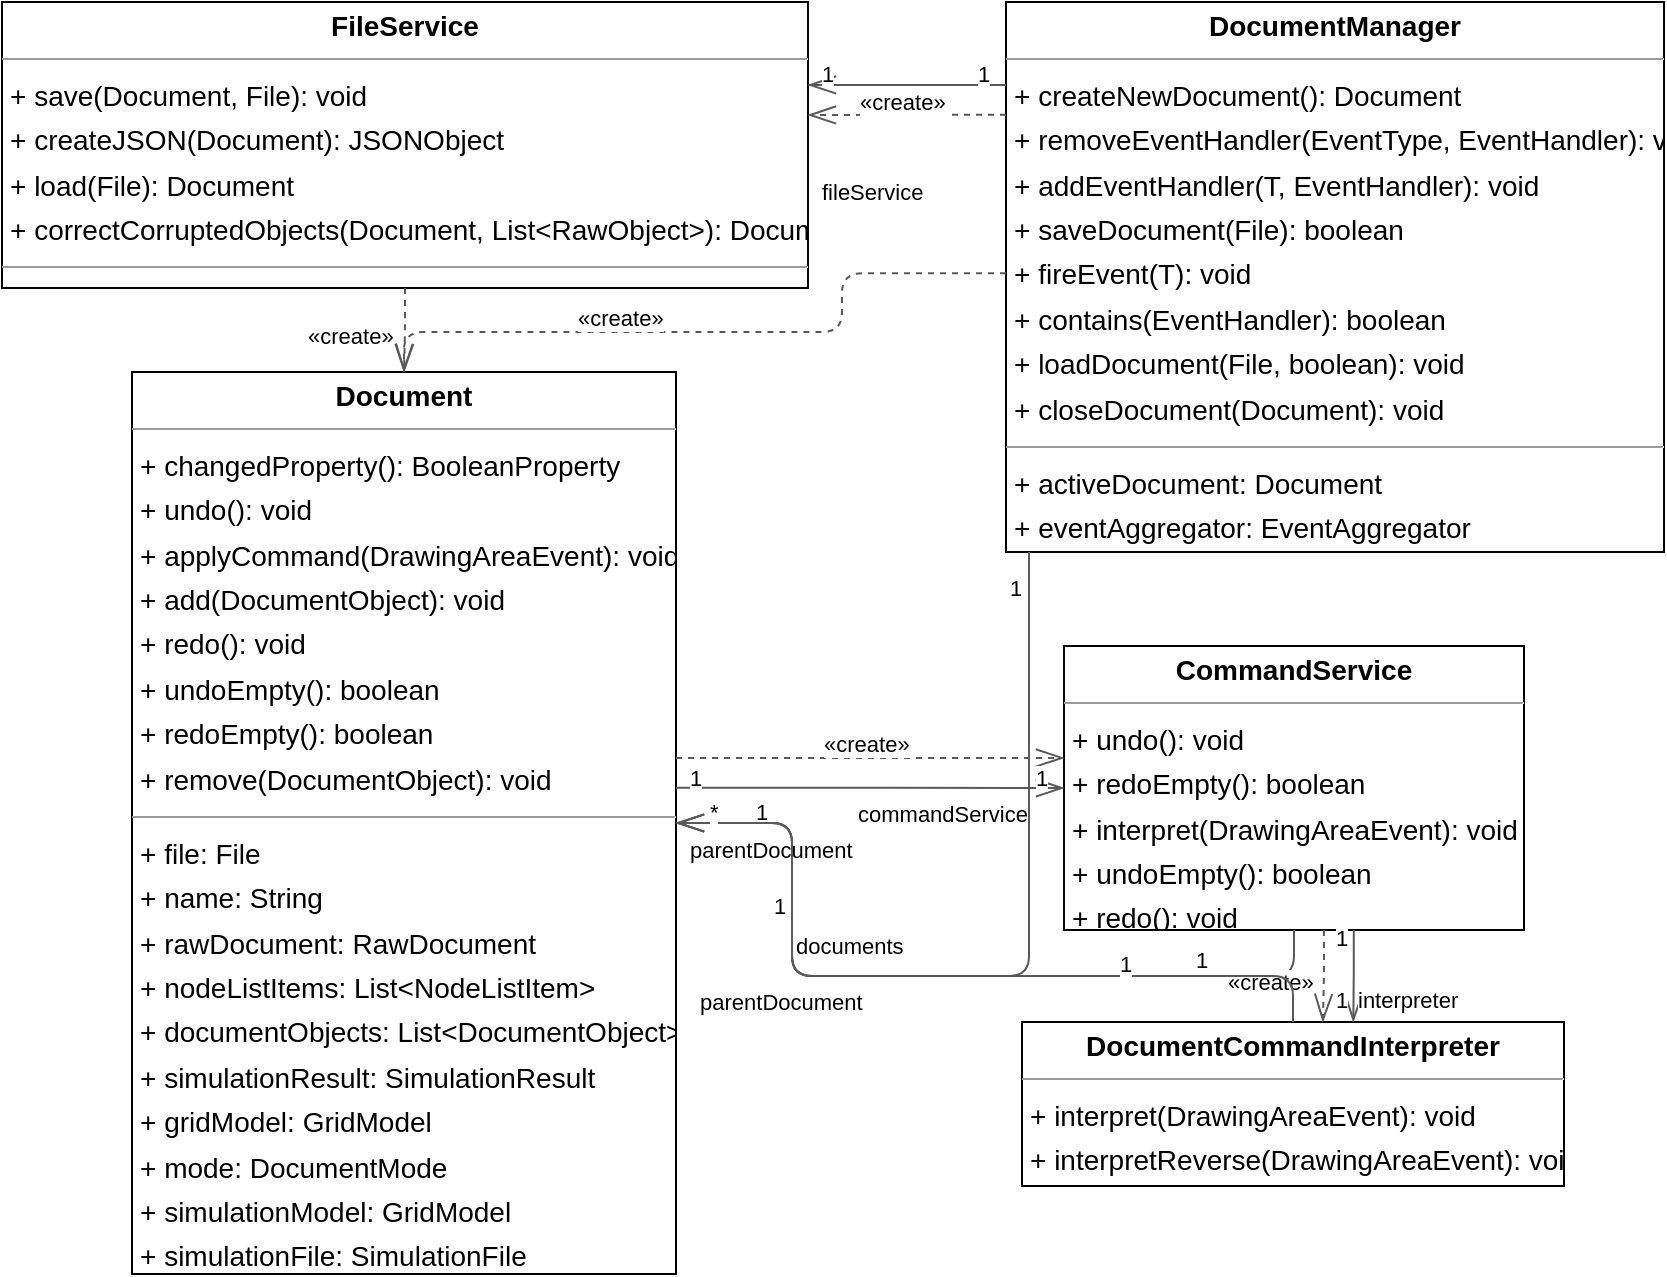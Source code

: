 <mxGraphModel dx="0" dy="0" grid="1" gridSize="10" guides="1" tooltips="1" connect="1" arrows="1" fold="1" page="0" pageScale="1" background="none" math="0" shadow="0">
  <root>
    <mxCell id="0" />
    <mxCell id="1" parent="0" />
    <mxCell id="node2" parent="1" vertex="1" value="&lt;p style=&quot;margin:0px;margin-top:4px;text-align:center;&quot;&gt;&lt;b&gt;CommandService&lt;/b&gt;&lt;/p&gt;&lt;hr size=&quot;1&quot;/&gt;&lt;p style=&quot;margin:0 0 0 4px;line-height:1.6;&quot;&gt;+ undo(): void&lt;br/&gt;+ redoEmpty(): boolean&lt;br/&gt;+ interpret(DrawingAreaEvent): void&lt;br/&gt;+ undoEmpty(): boolean&lt;br/&gt;+ redo(): void&lt;/p&gt;" style="verticalAlign=top;align=left;overflow=fill;fontSize=14;fontFamily=Helvetica;html=1;rounded=0;shadow=0;comic=0;labelBackgroundColor=none;strokeWidth=1;">
      <mxGeometry x="399" y="595" width="230" height="142" as="geometry" />
    </mxCell>
    <mxCell id="node4" parent="1" vertex="1" value="&lt;p style=&quot;margin:0px;margin-top:4px;text-align:center;&quot;&gt;&lt;b&gt;Document&lt;/b&gt;&lt;/p&gt;&lt;hr size=&quot;1&quot;/&gt;&lt;p style=&quot;margin:0 0 0 4px;line-height:1.6;&quot;&gt;+ changedProperty(): BooleanProperty&lt;br/&gt;+ undo(): void&lt;br/&gt;+ applyCommand(DrawingAreaEvent): void&lt;br/&gt;+ add(DocumentObject): void&lt;br/&gt;+ redo(): void&lt;br/&gt;+ undoEmpty(): boolean&lt;br/&gt;+ redoEmpty(): boolean&lt;br/&gt;+ remove(DocumentObject): void&lt;/p&gt;&lt;hr size=&quot;1&quot;/&gt;&lt;p style=&quot;margin:0 0 0 4px;line-height:1.6;&quot;&gt;+ file: File&lt;br/&gt;+ name: String&lt;br/&gt;+ rawDocument: RawDocument&lt;br/&gt;+ nodeListItems: List&amp;lt;NodeListItem&amp;gt;&lt;br/&gt;+ documentObjects: List&amp;lt;DocumentObject&amp;gt;&lt;br/&gt;+ simulationResult: SimulationResult&lt;br/&gt;+ gridModel: GridModel&lt;br/&gt;+ mode: DocumentMode&lt;br/&gt;+ simulationModel: GridModel&lt;br/&gt;+ simulationFile: SimulationFile&lt;br/&gt;+ changed: boolean&lt;/p&gt;" style="verticalAlign=top;align=left;overflow=fill;fontSize=14;fontFamily=Helvetica;html=1;rounded=0;shadow=0;comic=0;labelBackgroundColor=none;strokeWidth=1;">
      <mxGeometry x="-67" y="458" width="272" height="451" as="geometry" />
    </mxCell>
    <mxCell id="node1" parent="1" vertex="1" value="&lt;p style=&quot;margin:0px;margin-top:4px;text-align:center;&quot;&gt;&lt;b&gt;DocumentCommandInterpreter&lt;/b&gt;&lt;/p&gt;&lt;hr size=&quot;1&quot;/&gt;&lt;p style=&quot;margin:0 0 0 4px;line-height:1.6;&quot;&gt;+ interpret(DrawingAreaEvent): void&lt;br/&gt;+ interpretReverse(DrawingAreaEvent): void&lt;/p&gt;" style="verticalAlign=top;align=left;overflow=fill;fontSize=14;fontFamily=Helvetica;html=1;rounded=0;shadow=0;comic=0;labelBackgroundColor=none;strokeWidth=1;">
      <mxGeometry x="378" y="783" width="271" height="82" as="geometry" />
    </mxCell>
    <mxCell id="node3" parent="1" vertex="1" value="&lt;p style=&quot;margin:0px;margin-top:4px;text-align:center;&quot;&gt;&lt;b&gt;DocumentManager&lt;/b&gt;&lt;/p&gt;&lt;hr size=&quot;1&quot;/&gt;&lt;p style=&quot;margin:0 0 0 4px;line-height:1.6;&quot;&gt;+ createNewDocument(): Document&lt;br/&gt;+ removeEventHandler(EventType, EventHandler): void&lt;br/&gt;+ addEventHandler(T, EventHandler): void&lt;br/&gt;+ saveDocument(File): boolean&lt;br/&gt;+ fireEvent(T): void&lt;br/&gt;+ contains(EventHandler): boolean&lt;br/&gt;+ loadDocument(File, boolean): void&lt;br/&gt;+ closeDocument(Document): void&lt;/p&gt;&lt;hr size=&quot;1&quot;/&gt;&lt;p style=&quot;margin:0 0 0 4px;line-height:1.6;&quot;&gt;+ activeDocument: Document&lt;br/&gt;+ eventAggregator: EventAggregator&lt;br/&gt;+ documents: List&amp;lt;Document&amp;gt;&lt;/p&gt;" style="verticalAlign=top;align=left;overflow=fill;fontSize=14;fontFamily=Helvetica;html=1;rounded=0;shadow=0;comic=0;labelBackgroundColor=none;strokeWidth=1;">
      <mxGeometry x="370" y="273" width="329" height="275" as="geometry" />
    </mxCell>
    <mxCell id="node0" parent="1" vertex="1" value="&lt;p style=&quot;margin:0px;margin-top:4px;text-align:center;&quot;&gt;&lt;b&gt;FileService&lt;/b&gt;&lt;/p&gt;&lt;hr size=&quot;1&quot;/&gt;&lt;p style=&quot;margin:0 0 0 4px;line-height:1.6;&quot;&gt;+ save(Document, File): void&lt;br/&gt;+ createJSON(Document): JSONObject&lt;br/&gt;+ load(File): Document&lt;br/&gt;+ correctCorruptedObjects(Document, List&amp;lt;RawObject&amp;gt;): Document&lt;/p&gt;&lt;hr size=&quot;1&quot;/&gt;&lt;p style=&quot;margin:0 0 0 4px;line-height:1.6;&quot;&gt;+ invalidRawObjects: List&amp;lt;RawObject&amp;gt;&lt;/p&gt;" style="verticalAlign=top;align=left;overflow=fill;fontSize=14;fontFamily=Helvetica;html=1;rounded=0;shadow=0;comic=0;labelBackgroundColor=none;strokeWidth=1;">
      <mxGeometry x="-132" y="273" width="403" height="143" as="geometry" />
    </mxCell>
    <mxCell id="edge4" edge="1" value="" parent="1" source="node2" target="node4" style="html=1;rounded=1;edgeStyle=orthogonalEdgeStyle;dashed=0;startArrow=diamondThinstartSize=12;endArrow=openThin;endSize=12;strokeColor=#595959;exitX=0.500;exitY=1.000;exitDx=0;exitDy=0;entryX=1.000;entryY=0.500;entryDx=0;entryDy=0;">
      <mxGeometry width="50" height="50" relative="1" as="geometry">
        <Array as="points">
          <mxPoint x="514" y="760" />
          <mxPoint x="263" y="760" />
          <mxPoint x="263" y="684" />
        </Array>
      </mxGeometry>
    </mxCell>
    <mxCell id="label24" parent="edge4" vertex="1" connectable="0" value="1" style="edgeLabel;resizable=0;html=1;align=left;verticalAlign=top;strokeColor=default;">
      <mxGeometry x="463" y="739" as="geometry" />
    </mxCell>
    <mxCell id="label28" parent="edge4" vertex="1" connectable="0" value="1" style="edgeLabel;resizable=0;html=1;align=left;verticalAlign=top;strokeColor=default;">
      <mxGeometry x="252" y="712" as="geometry" />
    </mxCell>
    <mxCell id="label29" parent="edge4" vertex="1" connectable="0" value="parentDocument" style="edgeLabel;resizable=0;html=1;align=left;verticalAlign=top;strokeColor=default;">
      <mxGeometry x="210" y="684" as="geometry" />
    </mxCell>
    <mxCell id="edge0" edge="1" value="" parent="1" source="node2" target="node1" style="html=1;rounded=1;edgeStyle=orthogonalEdgeStyle;dashed=0;startArrow=diamondThinstartSize=12;endArrow=openThin;endSize=12;strokeColor=#595959;exitX=0.630;exitY=1.000;exitDx=0;exitDy=0;entryX=0.611;entryY=0.001;entryDx=0;entryDy=0;">
      <mxGeometry width="50" height="50" relative="1" as="geometry">
        <Array as="points" />
      </mxGeometry>
    </mxCell>
    <mxCell id="label0" parent="edge0" vertex="1" connectable="0" value="1" style="edgeLabel;resizable=0;html=1;align=left;verticalAlign=top;strokeColor=default;">
      <mxGeometry x="533" y="728" as="geometry" />
    </mxCell>
    <mxCell id="label4" parent="edge0" vertex="1" connectable="0" value="1" style="edgeLabel;resizable=0;html=1;align=left;verticalAlign=top;strokeColor=default;">
      <mxGeometry x="533" y="759" as="geometry" />
    </mxCell>
    <mxCell id="label5" parent="edge0" vertex="1" connectable="0" value="interpreter" style="edgeLabel;resizable=0;html=1;align=left;verticalAlign=top;strokeColor=default;">
      <mxGeometry x="544" y="759" as="geometry" />
    </mxCell>
    <mxCell id="edge2" edge="1" value="" parent="1" source="node2" target="node1" style="html=1;rounded=1;edgeStyle=orthogonalEdgeStyle;dashed=1;startArrow=none;endArrow=openThin;endSize=12;strokeColor=#595959;exitX=0.565;exitY=1.000;exitDx=0;exitDy=0;entryX=0.555;entryY=0.001;entryDx=0;entryDy=0;">
      <mxGeometry width="50" height="50" relative="1" as="geometry">
        <Array as="points" />
      </mxGeometry>
    </mxCell>
    <mxCell id="label14" parent="edge2" vertex="1" connectable="0" value="«create»" style="edgeLabel;resizable=0;html=1;align=left;verticalAlign=top;strokeColor=default;">
      <mxGeometry x="479" y="750" as="geometry" />
    </mxCell>
    <mxCell id="edge6" edge="1" value="" parent="1" source="node4" target="node2" style="html=1;rounded=1;edgeStyle=orthogonalEdgeStyle;dashed=1;startArrow=none;endArrow=openThin;endSize=12;strokeColor=#595959;exitX=1.000;exitY=0.428;exitDx=0;exitDy=0;entryX=0.000;entryY=0.394;entryDx=0;entryDy=0;">
      <mxGeometry width="50" height="50" relative="1" as="geometry">
        <Array as="points" />
      </mxGeometry>
    </mxCell>
    <mxCell id="label38" parent="edge6" vertex="1" connectable="0" value="«create»" style="edgeLabel;resizable=0;html=1;align=left;verticalAlign=top;strokeColor=default;">
      <mxGeometry x="277" y="631" as="geometry" />
    </mxCell>
    <mxCell id="edge10" edge="1" value="" parent="1" source="node4" target="node2" style="html=1;rounded=1;edgeStyle=orthogonalEdgeStyle;dashed=0;startArrow=diamondThinstartSize=12;endArrow=openThin;endSize=12;strokeColor=#595959;exitX=1.000;exitY=0.461;exitDx=0;exitDy=0;entryX=0.000;entryY=0.500;entryDx=0;entryDy=0;">
      <mxGeometry width="50" height="50" relative="1" as="geometry">
        <Array as="points" />
      </mxGeometry>
    </mxCell>
    <mxCell id="label60" parent="edge10" vertex="1" connectable="0" value="1" style="edgeLabel;resizable=0;html=1;align=left;verticalAlign=top;strokeColor=default;">
      <mxGeometry x="210" y="648" as="geometry" />
    </mxCell>
    <mxCell id="label64" parent="edge10" vertex="1" connectable="0" value="1" style="edgeLabel;resizable=0;html=1;align=left;verticalAlign=top;strokeColor=default;">
      <mxGeometry x="383" y="648" as="geometry" />
    </mxCell>
    <mxCell id="label65" parent="edge10" vertex="1" connectable="0" value="commandService" style="edgeLabel;resizable=0;html=1;align=left;verticalAlign=top;strokeColor=default;">
      <mxGeometry x="294" y="666" as="geometry" />
    </mxCell>
    <mxCell id="edge5" edge="1" value="" parent="1" source="node1" target="node4" style="html=1;rounded=1;edgeStyle=orthogonalEdgeStyle;dashed=0;startArrow=diamondThinstartSize=12;endArrow=openThin;endSize=12;strokeColor=#595959;exitX=0.500;exitY=0.000;exitDx=0;exitDy=0;entryX=1.000;entryY=0.500;entryDx=0;entryDy=0;">
      <mxGeometry width="50" height="50" relative="1" as="geometry">
        <Array as="points">
          <mxPoint x="514" y="760" />
          <mxPoint x="263" y="760" />
          <mxPoint x="263" y="684" />
        </Array>
      </mxGeometry>
    </mxCell>
    <mxCell id="label30" parent="edge5" vertex="1" connectable="0" value="1" style="edgeLabel;resizable=0;html=1;align=left;verticalAlign=top;strokeColor=default;">
      <mxGeometry x="425" y="741" as="geometry" />
    </mxCell>
    <mxCell id="label34" parent="edge5" vertex="1" connectable="0" value="1" style="edgeLabel;resizable=0;html=1;align=left;verticalAlign=top;strokeColor=default;">
      <mxGeometry x="243" y="665" as="geometry" />
    </mxCell>
    <mxCell id="label35" parent="edge5" vertex="1" connectable="0" value="parentDocument" style="edgeLabel;resizable=0;html=1;align=left;verticalAlign=top;strokeColor=default;">
      <mxGeometry x="215" y="760" as="geometry" />
    </mxCell>
    <mxCell id="edge8" edge="1" value="" parent="1" source="node3" target="node4" style="html=1;rounded=1;edgeStyle=orthogonalEdgeStyle;dashed=0;startArrow=diamondThinstartSize=12;endArrow=openThin;endSize=12;strokeColor=#595959;exitX=0.035;exitY=1.000;exitDx=0;exitDy=0;entryX=1.000;entryY=0.500;entryDx=0;entryDy=0;">
      <mxGeometry width="50" height="50" relative="1" as="geometry">
        <Array as="points">
          <mxPoint x="381" y="760" />
          <mxPoint x="263" y="760" />
          <mxPoint x="263" y="684" />
        </Array>
      </mxGeometry>
    </mxCell>
    <mxCell id="label48" parent="edge8" vertex="1" connectable="0" value="1" style="edgeLabel;resizable=0;html=1;align=left;verticalAlign=top;strokeColor=default;">
      <mxGeometry x="370" y="553" as="geometry" />
    </mxCell>
    <mxCell id="label52" parent="edge8" vertex="1" connectable="0" value="*" style="edgeLabel;resizable=0;html=1;align=left;verticalAlign=top;strokeColor=default;">
      <mxGeometry x="220" y="665" as="geometry" />
    </mxCell>
    <mxCell id="label53" parent="edge8" vertex="1" connectable="0" value="documents" style="edgeLabel;resizable=0;html=1;align=left;verticalAlign=top;strokeColor=default;">
      <mxGeometry x="263" y="732" as="geometry" />
    </mxCell>
    <mxCell id="edge9" edge="1" value="" parent="1" source="node3" target="node4" style="html=1;rounded=1;edgeStyle=orthogonalEdgeStyle;dashed=1;startArrow=none;endArrow=openThin;endSize=12;strokeColor=#595959;exitX=0.000;exitY=0.493;exitDx=0;exitDy=0;entryX=0.500;entryY=0.000;entryDx=0;entryDy=0;">
      <mxGeometry width="50" height="50" relative="1" as="geometry">
        <Array as="points">
          <mxPoint x="288" y="409" />
          <mxPoint x="288" y="438" />
          <mxPoint x="69" y="438" />
        </Array>
      </mxGeometry>
    </mxCell>
    <mxCell id="label56" parent="edge9" vertex="1" connectable="0" value="«create»" style="edgeLabel;resizable=0;html=1;align=left;verticalAlign=top;strokeColor=default;">
      <mxGeometry x="154" y="418" as="geometry" />
    </mxCell>
    <mxCell id="edge1" edge="1" value="" parent="1" source="node3" target="node0" style="html=1;rounded=1;edgeStyle=orthogonalEdgeStyle;dashed=0;startArrow=diamondThinstartSize=12;endArrow=openThin;endSize=12;strokeColor=#595959;exitX=0.000;exitY=0.151;exitDx=0;exitDy=0;entryX=1.000;entryY=0.290;entryDx=0;entryDy=0;">
      <mxGeometry width="50" height="50" relative="1" as="geometry">
        <Array as="points" />
      </mxGeometry>
    </mxCell>
    <mxCell id="label6" parent="edge1" vertex="1" connectable="0" value="1" style="edgeLabel;resizable=0;html=1;align=left;verticalAlign=top;strokeColor=default;">
      <mxGeometry x="354" y="296" as="geometry" />
    </mxCell>
    <mxCell id="label10" parent="edge1" vertex="1" connectable="0" value="1" style="edgeLabel;resizable=0;html=1;align=left;verticalAlign=top;strokeColor=default;">
      <mxGeometry x="276" y="296" as="geometry" />
    </mxCell>
    <mxCell id="label11" parent="edge1" vertex="1" connectable="0" value="fileService" style="edgeLabel;resizable=0;html=1;align=left;verticalAlign=top;strokeColor=default;">
      <mxGeometry x="276" y="355" as="geometry" />
    </mxCell>
    <mxCell id="edge3" edge="1" value="" parent="1" source="node3" target="node0" style="html=1;rounded=1;edgeStyle=orthogonalEdgeStyle;dashed=1;startArrow=none;endArrow=openThin;endSize=12;strokeColor=#595959;exitX=0.000;exitY=0.205;exitDx=0;exitDy=0;entryX=1.000;entryY=0.395;entryDx=0;entryDy=0;">
      <mxGeometry width="50" height="50" relative="1" as="geometry">
        <Array as="points" />
      </mxGeometry>
    </mxCell>
    <mxCell id="label20" parent="edge3" vertex="1" connectable="0" value="«create»" style="edgeLabel;resizable=0;html=1;align=left;verticalAlign=top;strokeColor=default;">
      <mxGeometry x="295" y="310" as="geometry" />
    </mxCell>
    <mxCell id="edge7" edge="1" value="" parent="1" source="node0" target="node4" style="html=1;rounded=1;edgeStyle=orthogonalEdgeStyle;dashed=1;startArrow=none;endArrow=openThin;endSize=12;strokeColor=#595959;exitX=0.500;exitY=1.000;exitDx=0;exitDy=0;entryX=0.500;entryY=0.000;entryDx=0;entryDy=0;">
      <mxGeometry width="50" height="50" relative="1" as="geometry">
        <Array as="points" />
      </mxGeometry>
    </mxCell>
    <mxCell id="label44" parent="edge7" vertex="1" connectable="0" value="«create»" style="edgeLabel;resizable=0;html=1;align=left;verticalAlign=top;strokeColor=default;">
      <mxGeometry x="19" y="427" as="geometry" />
    </mxCell>
  </root>
</mxGraphModel>